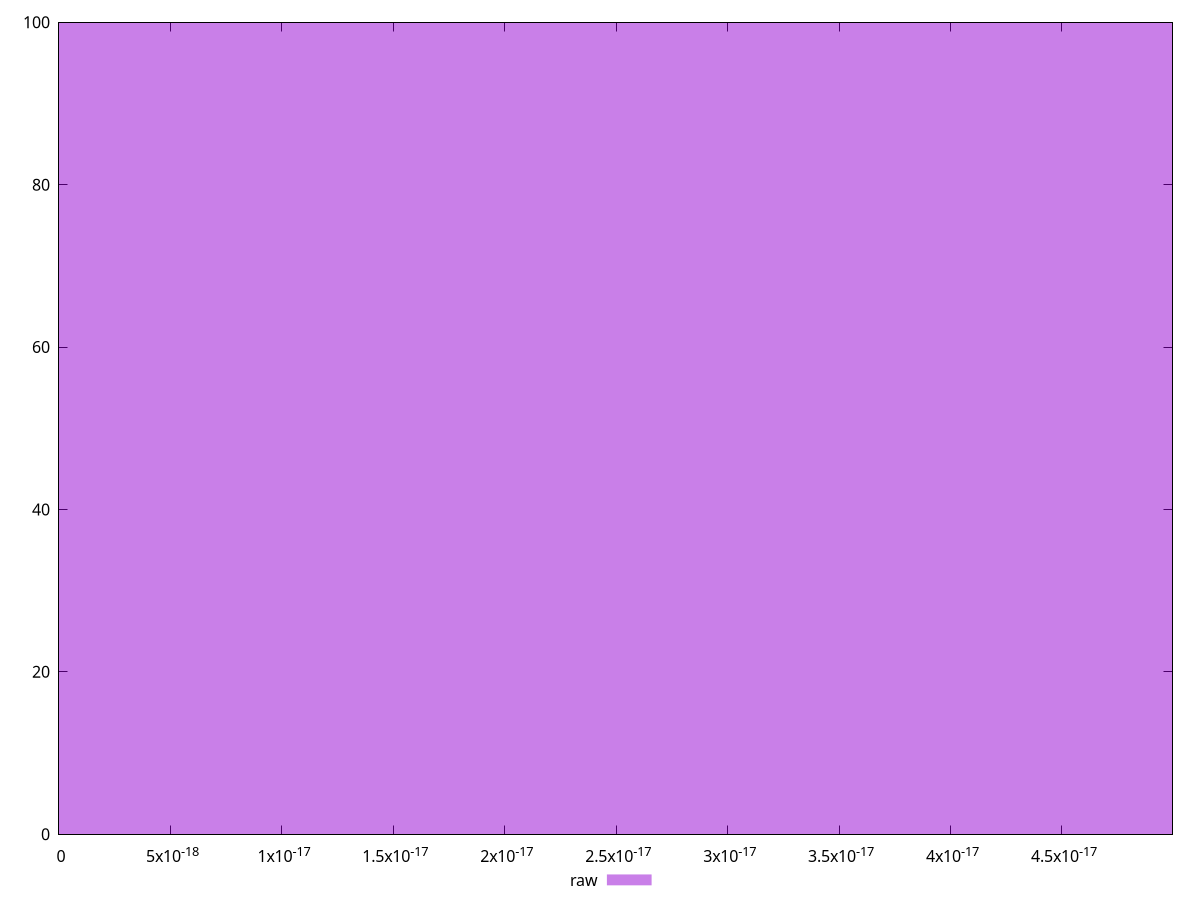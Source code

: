 reset

$raw <<EOF
0 100
EOF

set key outside below
set boxwidth 1e-12
set xrange [0:4.9960036108132046e-17]
set yrange [0:100]
set trange [0:100]
set style fill transparent solid 0.5 noborder
set terminal svg size 640, 490 enhanced background rgb 'white'
set output "report_00014_2021-02-09T15:56:05.503Z/meta/score-difference/samples/pages+cached+noadtech+nomedia+nocss/raw/histogram.svg"

plot $raw title "raw" with boxes

reset
